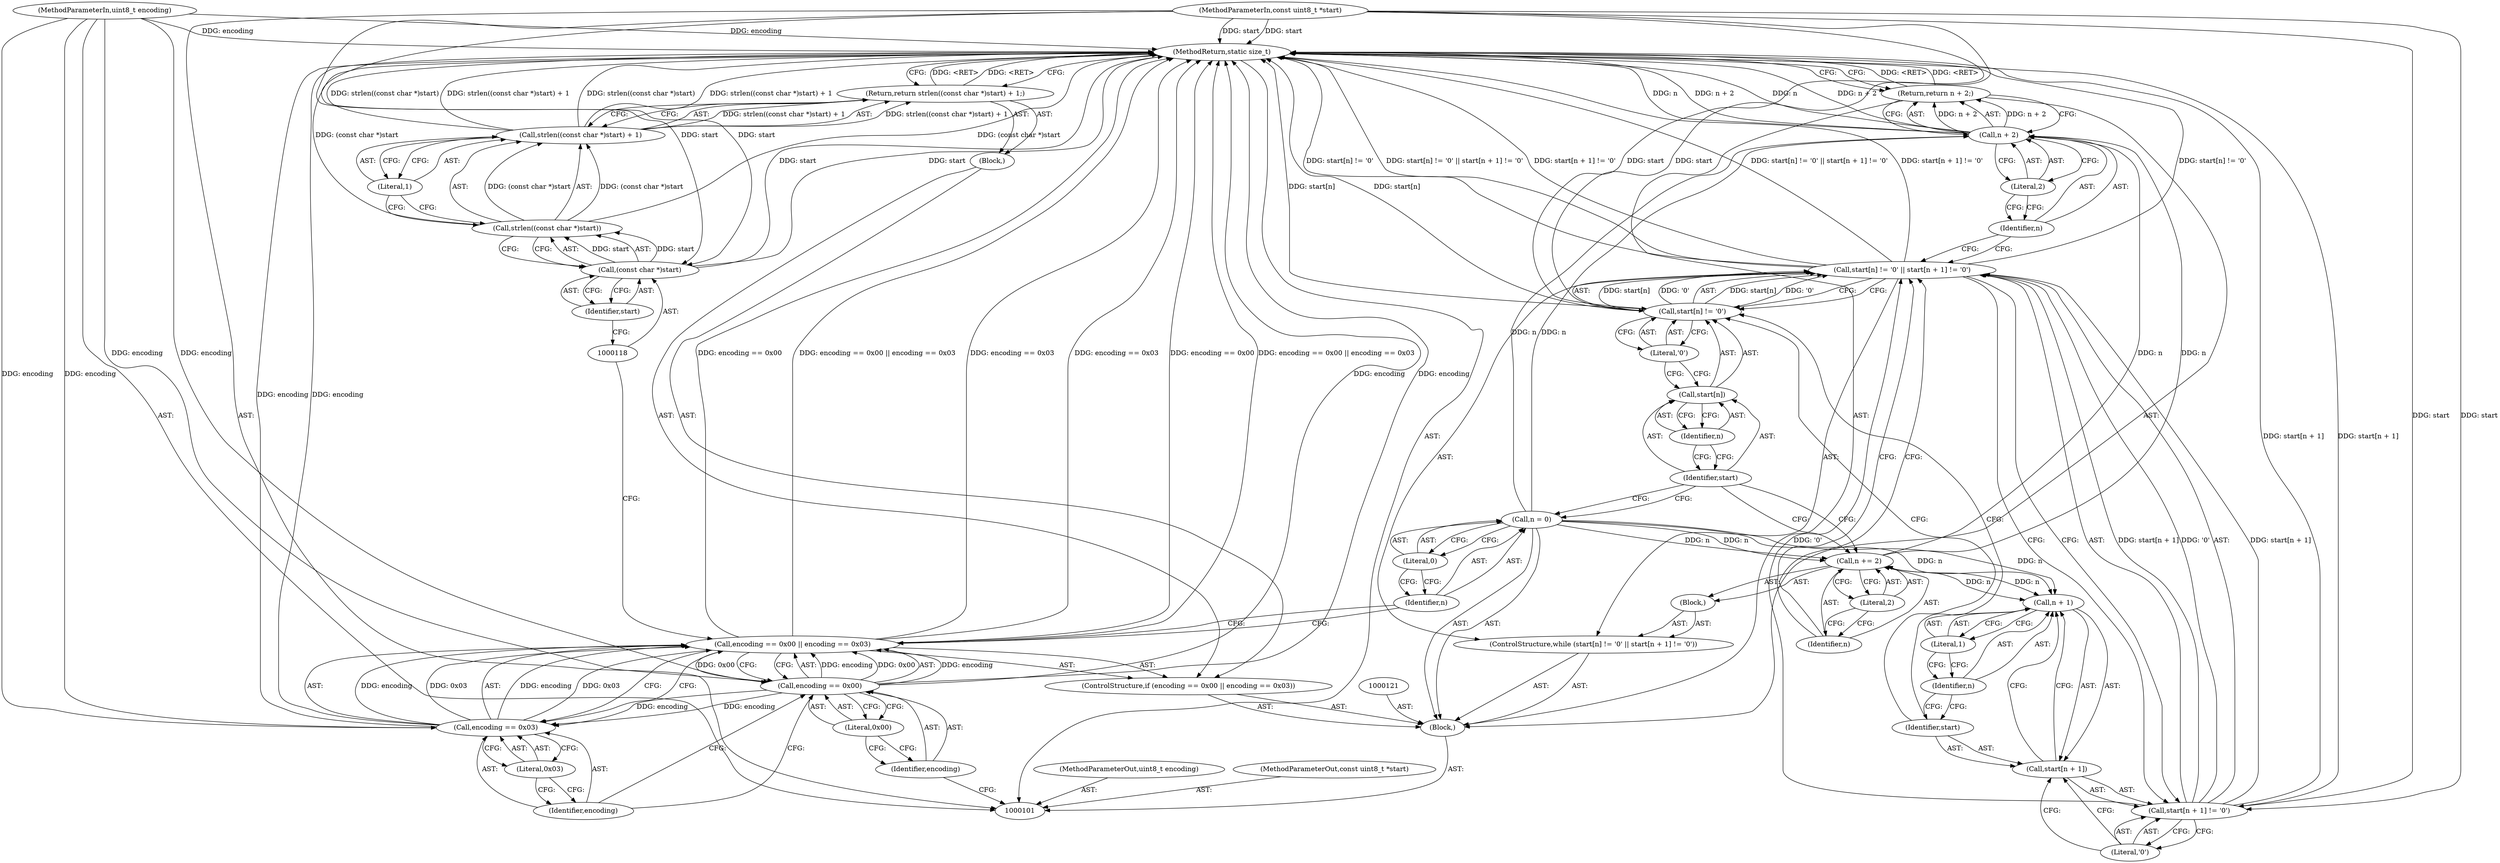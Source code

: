 digraph "1_Android_7a3246b870ddd11861eda2ab458b11d723c7f62c" {
"1000147" [label="(MethodReturn,static size_t)"];
"1000102" [label="(MethodParameterIn,const uint8_t *start)"];
"1000200" [label="(MethodParameterOut,const uint8_t *start)"];
"1000103" [label="(MethodParameterIn,uint8_t encoding)"];
"1000201" [label="(MethodParameterOut,uint8_t encoding)"];
"1000104" [label="(Block,)"];
"1000144" [label="(Call,n + 2)"];
"1000145" [label="(Identifier,n)"];
"1000146" [label="(Literal,2)"];
"1000143" [label="(Return,return n + 2;)"];
"1000109" [label="(Literal,0x00)"];
"1000110" [label="(Call,encoding == 0x03)"];
"1000111" [label="(Identifier,encoding)"];
"1000112" [label="(Literal,0x03)"];
"1000113" [label="(Block,)"];
"1000105" [label="(ControlStructure,if (encoding == 0x00 || encoding == 0x03))"];
"1000106" [label="(Call,encoding == 0x00 || encoding == 0x03)"];
"1000107" [label="(Call,encoding == 0x00)"];
"1000108" [label="(Identifier,encoding)"];
"1000115" [label="(Call,strlen((const char *)start) + 1)"];
"1000116" [label="(Call,strlen((const char *)start))"];
"1000117" [label="(Call,(const char *)start)"];
"1000119" [label="(Identifier,start)"];
"1000120" [label="(Literal,1)"];
"1000114" [label="(Return,return strlen((const char *)start) + 1;)"];
"1000122" [label="(Call,n = 0)"];
"1000123" [label="(Identifier,n)"];
"1000124" [label="(Literal,0)"];
"1000126" [label="(Call,start[n] != '\0' || start[n + 1] != '\0')"];
"1000127" [label="(Call,start[n] != '\0')"];
"1000128" [label="(Call,start[n])"];
"1000129" [label="(Identifier,start)"];
"1000130" [label="(Identifier,n)"];
"1000131" [label="(Literal,'\0')"];
"1000132" [label="(Call,start[n + 1] != '\0')"];
"1000133" [label="(Call,start[n + 1])"];
"1000134" [label="(Identifier,start)"];
"1000135" [label="(Call,n + 1)"];
"1000136" [label="(Identifier,n)"];
"1000125" [label="(ControlStructure,while (start[n] != '\0' || start[n + 1] != '\0'))"];
"1000137" [label="(Literal,1)"];
"1000138" [label="(Literal,'\0')"];
"1000139" [label="(Block,)"];
"1000142" [label="(Literal,2)"];
"1000140" [label="(Call,n += 2)"];
"1000141" [label="(Identifier,n)"];
"1000147" -> "1000101"  [label="AST: "];
"1000147" -> "1000114"  [label="CFG: "];
"1000147" -> "1000143"  [label="CFG: "];
"1000116" -> "1000147"  [label="DDG: (const char *)start"];
"1000126" -> "1000147"  [label="DDG: start[n] != '\0' || start[n + 1] != '\0'"];
"1000126" -> "1000147"  [label="DDG: start[n + 1] != '\0'"];
"1000126" -> "1000147"  [label="DDG: start[n] != '\0'"];
"1000107" -> "1000147"  [label="DDG: encoding"];
"1000106" -> "1000147"  [label="DDG: encoding == 0x00"];
"1000106" -> "1000147"  [label="DDG: encoding == 0x00 || encoding == 0x03"];
"1000106" -> "1000147"  [label="DDG: encoding == 0x03"];
"1000115" -> "1000147"  [label="DDG: strlen((const char *)start) + 1"];
"1000115" -> "1000147"  [label="DDG: strlen((const char *)start)"];
"1000127" -> "1000147"  [label="DDG: start[n]"];
"1000117" -> "1000147"  [label="DDG: start"];
"1000103" -> "1000147"  [label="DDG: encoding"];
"1000144" -> "1000147"  [label="DDG: n + 2"];
"1000144" -> "1000147"  [label="DDG: n"];
"1000132" -> "1000147"  [label="DDG: start[n + 1]"];
"1000102" -> "1000147"  [label="DDG: start"];
"1000110" -> "1000147"  [label="DDG: encoding"];
"1000143" -> "1000147"  [label="DDG: <RET>"];
"1000114" -> "1000147"  [label="DDG: <RET>"];
"1000102" -> "1000101"  [label="AST: "];
"1000102" -> "1000147"  [label="DDG: start"];
"1000102" -> "1000117"  [label="DDG: start"];
"1000102" -> "1000127"  [label="DDG: start"];
"1000102" -> "1000132"  [label="DDG: start"];
"1000200" -> "1000101"  [label="AST: "];
"1000103" -> "1000101"  [label="AST: "];
"1000103" -> "1000147"  [label="DDG: encoding"];
"1000103" -> "1000107"  [label="DDG: encoding"];
"1000103" -> "1000110"  [label="DDG: encoding"];
"1000201" -> "1000101"  [label="AST: "];
"1000104" -> "1000101"  [label="AST: "];
"1000105" -> "1000104"  [label="AST: "];
"1000121" -> "1000104"  [label="AST: "];
"1000122" -> "1000104"  [label="AST: "];
"1000125" -> "1000104"  [label="AST: "];
"1000143" -> "1000104"  [label="AST: "];
"1000144" -> "1000143"  [label="AST: "];
"1000144" -> "1000146"  [label="CFG: "];
"1000145" -> "1000144"  [label="AST: "];
"1000146" -> "1000144"  [label="AST: "];
"1000143" -> "1000144"  [label="CFG: "];
"1000144" -> "1000147"  [label="DDG: n + 2"];
"1000144" -> "1000147"  [label="DDG: n"];
"1000144" -> "1000143"  [label="DDG: n + 2"];
"1000122" -> "1000144"  [label="DDG: n"];
"1000140" -> "1000144"  [label="DDG: n"];
"1000145" -> "1000144"  [label="AST: "];
"1000145" -> "1000126"  [label="CFG: "];
"1000146" -> "1000145"  [label="CFG: "];
"1000146" -> "1000144"  [label="AST: "];
"1000146" -> "1000145"  [label="CFG: "];
"1000144" -> "1000146"  [label="CFG: "];
"1000143" -> "1000104"  [label="AST: "];
"1000143" -> "1000144"  [label="CFG: "];
"1000144" -> "1000143"  [label="AST: "];
"1000147" -> "1000143"  [label="CFG: "];
"1000143" -> "1000147"  [label="DDG: <RET>"];
"1000144" -> "1000143"  [label="DDG: n + 2"];
"1000109" -> "1000107"  [label="AST: "];
"1000109" -> "1000108"  [label="CFG: "];
"1000107" -> "1000109"  [label="CFG: "];
"1000110" -> "1000106"  [label="AST: "];
"1000110" -> "1000112"  [label="CFG: "];
"1000111" -> "1000110"  [label="AST: "];
"1000112" -> "1000110"  [label="AST: "];
"1000106" -> "1000110"  [label="CFG: "];
"1000110" -> "1000147"  [label="DDG: encoding"];
"1000110" -> "1000106"  [label="DDG: encoding"];
"1000110" -> "1000106"  [label="DDG: 0x03"];
"1000107" -> "1000110"  [label="DDG: encoding"];
"1000103" -> "1000110"  [label="DDG: encoding"];
"1000111" -> "1000110"  [label="AST: "];
"1000111" -> "1000107"  [label="CFG: "];
"1000112" -> "1000111"  [label="CFG: "];
"1000112" -> "1000110"  [label="AST: "];
"1000112" -> "1000111"  [label="CFG: "];
"1000110" -> "1000112"  [label="CFG: "];
"1000113" -> "1000105"  [label="AST: "];
"1000114" -> "1000113"  [label="AST: "];
"1000105" -> "1000104"  [label="AST: "];
"1000106" -> "1000105"  [label="AST: "];
"1000113" -> "1000105"  [label="AST: "];
"1000106" -> "1000105"  [label="AST: "];
"1000106" -> "1000107"  [label="CFG: "];
"1000106" -> "1000110"  [label="CFG: "];
"1000107" -> "1000106"  [label="AST: "];
"1000110" -> "1000106"  [label="AST: "];
"1000118" -> "1000106"  [label="CFG: "];
"1000123" -> "1000106"  [label="CFG: "];
"1000106" -> "1000147"  [label="DDG: encoding == 0x00"];
"1000106" -> "1000147"  [label="DDG: encoding == 0x00 || encoding == 0x03"];
"1000106" -> "1000147"  [label="DDG: encoding == 0x03"];
"1000107" -> "1000106"  [label="DDG: encoding"];
"1000107" -> "1000106"  [label="DDG: 0x00"];
"1000110" -> "1000106"  [label="DDG: encoding"];
"1000110" -> "1000106"  [label="DDG: 0x03"];
"1000107" -> "1000106"  [label="AST: "];
"1000107" -> "1000109"  [label="CFG: "];
"1000108" -> "1000107"  [label="AST: "];
"1000109" -> "1000107"  [label="AST: "];
"1000111" -> "1000107"  [label="CFG: "];
"1000106" -> "1000107"  [label="CFG: "];
"1000107" -> "1000147"  [label="DDG: encoding"];
"1000107" -> "1000106"  [label="DDG: encoding"];
"1000107" -> "1000106"  [label="DDG: 0x00"];
"1000103" -> "1000107"  [label="DDG: encoding"];
"1000107" -> "1000110"  [label="DDG: encoding"];
"1000108" -> "1000107"  [label="AST: "];
"1000108" -> "1000101"  [label="CFG: "];
"1000109" -> "1000108"  [label="CFG: "];
"1000115" -> "1000114"  [label="AST: "];
"1000115" -> "1000120"  [label="CFG: "];
"1000116" -> "1000115"  [label="AST: "];
"1000120" -> "1000115"  [label="AST: "];
"1000114" -> "1000115"  [label="CFG: "];
"1000115" -> "1000147"  [label="DDG: strlen((const char *)start) + 1"];
"1000115" -> "1000147"  [label="DDG: strlen((const char *)start)"];
"1000115" -> "1000114"  [label="DDG: strlen((const char *)start) + 1"];
"1000116" -> "1000115"  [label="DDG: (const char *)start"];
"1000116" -> "1000115"  [label="AST: "];
"1000116" -> "1000117"  [label="CFG: "];
"1000117" -> "1000116"  [label="AST: "];
"1000120" -> "1000116"  [label="CFG: "];
"1000116" -> "1000147"  [label="DDG: (const char *)start"];
"1000116" -> "1000115"  [label="DDG: (const char *)start"];
"1000117" -> "1000116"  [label="DDG: start"];
"1000117" -> "1000116"  [label="AST: "];
"1000117" -> "1000119"  [label="CFG: "];
"1000118" -> "1000117"  [label="AST: "];
"1000119" -> "1000117"  [label="AST: "];
"1000116" -> "1000117"  [label="CFG: "];
"1000117" -> "1000147"  [label="DDG: start"];
"1000117" -> "1000116"  [label="DDG: start"];
"1000102" -> "1000117"  [label="DDG: start"];
"1000119" -> "1000117"  [label="AST: "];
"1000119" -> "1000118"  [label="CFG: "];
"1000117" -> "1000119"  [label="CFG: "];
"1000120" -> "1000115"  [label="AST: "];
"1000120" -> "1000116"  [label="CFG: "];
"1000115" -> "1000120"  [label="CFG: "];
"1000114" -> "1000113"  [label="AST: "];
"1000114" -> "1000115"  [label="CFG: "];
"1000115" -> "1000114"  [label="AST: "];
"1000147" -> "1000114"  [label="CFG: "];
"1000114" -> "1000147"  [label="DDG: <RET>"];
"1000115" -> "1000114"  [label="DDG: strlen((const char *)start) + 1"];
"1000122" -> "1000104"  [label="AST: "];
"1000122" -> "1000124"  [label="CFG: "];
"1000123" -> "1000122"  [label="AST: "];
"1000124" -> "1000122"  [label="AST: "];
"1000129" -> "1000122"  [label="CFG: "];
"1000122" -> "1000135"  [label="DDG: n"];
"1000122" -> "1000140"  [label="DDG: n"];
"1000122" -> "1000144"  [label="DDG: n"];
"1000123" -> "1000122"  [label="AST: "];
"1000123" -> "1000106"  [label="CFG: "];
"1000124" -> "1000123"  [label="CFG: "];
"1000124" -> "1000122"  [label="AST: "];
"1000124" -> "1000123"  [label="CFG: "];
"1000122" -> "1000124"  [label="CFG: "];
"1000126" -> "1000125"  [label="AST: "];
"1000126" -> "1000127"  [label="CFG: "];
"1000126" -> "1000132"  [label="CFG: "];
"1000127" -> "1000126"  [label="AST: "];
"1000132" -> "1000126"  [label="AST: "];
"1000141" -> "1000126"  [label="CFG: "];
"1000145" -> "1000126"  [label="CFG: "];
"1000126" -> "1000147"  [label="DDG: start[n] != '\0' || start[n + 1] != '\0'"];
"1000126" -> "1000147"  [label="DDG: start[n + 1] != '\0'"];
"1000126" -> "1000147"  [label="DDG: start[n] != '\0'"];
"1000127" -> "1000126"  [label="DDG: start[n]"];
"1000127" -> "1000126"  [label="DDG: '\0'"];
"1000132" -> "1000126"  [label="DDG: start[n + 1]"];
"1000132" -> "1000126"  [label="DDG: '\0'"];
"1000127" -> "1000126"  [label="AST: "];
"1000127" -> "1000131"  [label="CFG: "];
"1000128" -> "1000127"  [label="AST: "];
"1000131" -> "1000127"  [label="AST: "];
"1000134" -> "1000127"  [label="CFG: "];
"1000126" -> "1000127"  [label="CFG: "];
"1000127" -> "1000147"  [label="DDG: start[n]"];
"1000127" -> "1000126"  [label="DDG: start[n]"];
"1000127" -> "1000126"  [label="DDG: '\0'"];
"1000102" -> "1000127"  [label="DDG: start"];
"1000128" -> "1000127"  [label="AST: "];
"1000128" -> "1000130"  [label="CFG: "];
"1000129" -> "1000128"  [label="AST: "];
"1000130" -> "1000128"  [label="AST: "];
"1000131" -> "1000128"  [label="CFG: "];
"1000129" -> "1000128"  [label="AST: "];
"1000129" -> "1000140"  [label="CFG: "];
"1000129" -> "1000122"  [label="CFG: "];
"1000130" -> "1000129"  [label="CFG: "];
"1000130" -> "1000128"  [label="AST: "];
"1000130" -> "1000129"  [label="CFG: "];
"1000128" -> "1000130"  [label="CFG: "];
"1000131" -> "1000127"  [label="AST: "];
"1000131" -> "1000128"  [label="CFG: "];
"1000127" -> "1000131"  [label="CFG: "];
"1000132" -> "1000126"  [label="AST: "];
"1000132" -> "1000138"  [label="CFG: "];
"1000133" -> "1000132"  [label="AST: "];
"1000138" -> "1000132"  [label="AST: "];
"1000126" -> "1000132"  [label="CFG: "];
"1000132" -> "1000147"  [label="DDG: start[n + 1]"];
"1000132" -> "1000126"  [label="DDG: start[n + 1]"];
"1000132" -> "1000126"  [label="DDG: '\0'"];
"1000102" -> "1000132"  [label="DDG: start"];
"1000133" -> "1000132"  [label="AST: "];
"1000133" -> "1000135"  [label="CFG: "];
"1000134" -> "1000133"  [label="AST: "];
"1000135" -> "1000133"  [label="AST: "];
"1000138" -> "1000133"  [label="CFG: "];
"1000134" -> "1000133"  [label="AST: "];
"1000134" -> "1000127"  [label="CFG: "];
"1000136" -> "1000134"  [label="CFG: "];
"1000135" -> "1000133"  [label="AST: "];
"1000135" -> "1000137"  [label="CFG: "];
"1000136" -> "1000135"  [label="AST: "];
"1000137" -> "1000135"  [label="AST: "];
"1000133" -> "1000135"  [label="CFG: "];
"1000122" -> "1000135"  [label="DDG: n"];
"1000140" -> "1000135"  [label="DDG: n"];
"1000136" -> "1000135"  [label="AST: "];
"1000136" -> "1000134"  [label="CFG: "];
"1000137" -> "1000136"  [label="CFG: "];
"1000125" -> "1000104"  [label="AST: "];
"1000126" -> "1000125"  [label="AST: "];
"1000139" -> "1000125"  [label="AST: "];
"1000137" -> "1000135"  [label="AST: "];
"1000137" -> "1000136"  [label="CFG: "];
"1000135" -> "1000137"  [label="CFG: "];
"1000138" -> "1000132"  [label="AST: "];
"1000138" -> "1000133"  [label="CFG: "];
"1000132" -> "1000138"  [label="CFG: "];
"1000139" -> "1000125"  [label="AST: "];
"1000140" -> "1000139"  [label="AST: "];
"1000142" -> "1000140"  [label="AST: "];
"1000142" -> "1000141"  [label="CFG: "];
"1000140" -> "1000142"  [label="CFG: "];
"1000140" -> "1000139"  [label="AST: "];
"1000140" -> "1000142"  [label="CFG: "];
"1000141" -> "1000140"  [label="AST: "];
"1000142" -> "1000140"  [label="AST: "];
"1000129" -> "1000140"  [label="CFG: "];
"1000140" -> "1000135"  [label="DDG: n"];
"1000122" -> "1000140"  [label="DDG: n"];
"1000140" -> "1000144"  [label="DDG: n"];
"1000141" -> "1000140"  [label="AST: "];
"1000141" -> "1000126"  [label="CFG: "];
"1000142" -> "1000141"  [label="CFG: "];
}
